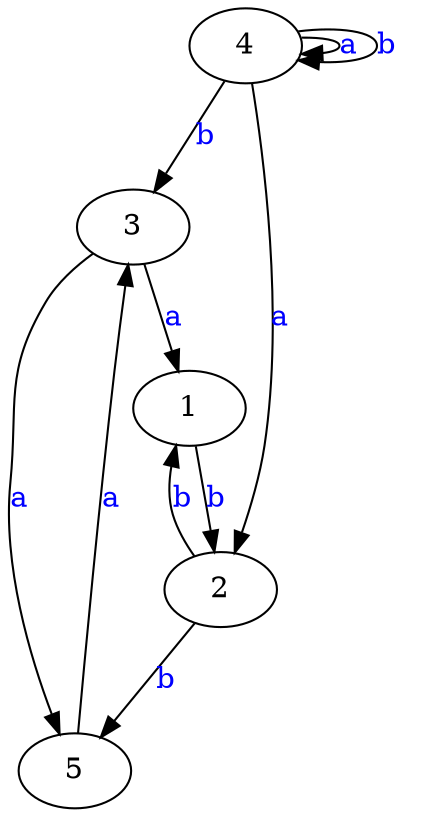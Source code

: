 digraph G {
	"4"->"3"[ label=<<font color="blue">b</font>> ];
	"4"->"2"[ label=<<font color="blue">a</font>> ];
	"3"->"1"[ label=<<font color="blue">a</font>> ];
	"4"->"4"[ label=<<font color="blue">a</font>> ];
	"2"->"5"[ label=<<font color="blue">b</font>> ];
	"1"->"2"[ label=<<font color="blue">b</font>> ];
	"2"->"1"[ label=<<font color="blue">b</font>> ];
	"3"->"5"[ label=<<font color="blue">a</font>> ];
	"4"->"4"[ label=<<font color="blue">b</font>> ];
	"5"->"3"[ label=<<font color="blue">a</font>> ];
	"1";
	"2";
	"3";
	"4";
	"5";

}
